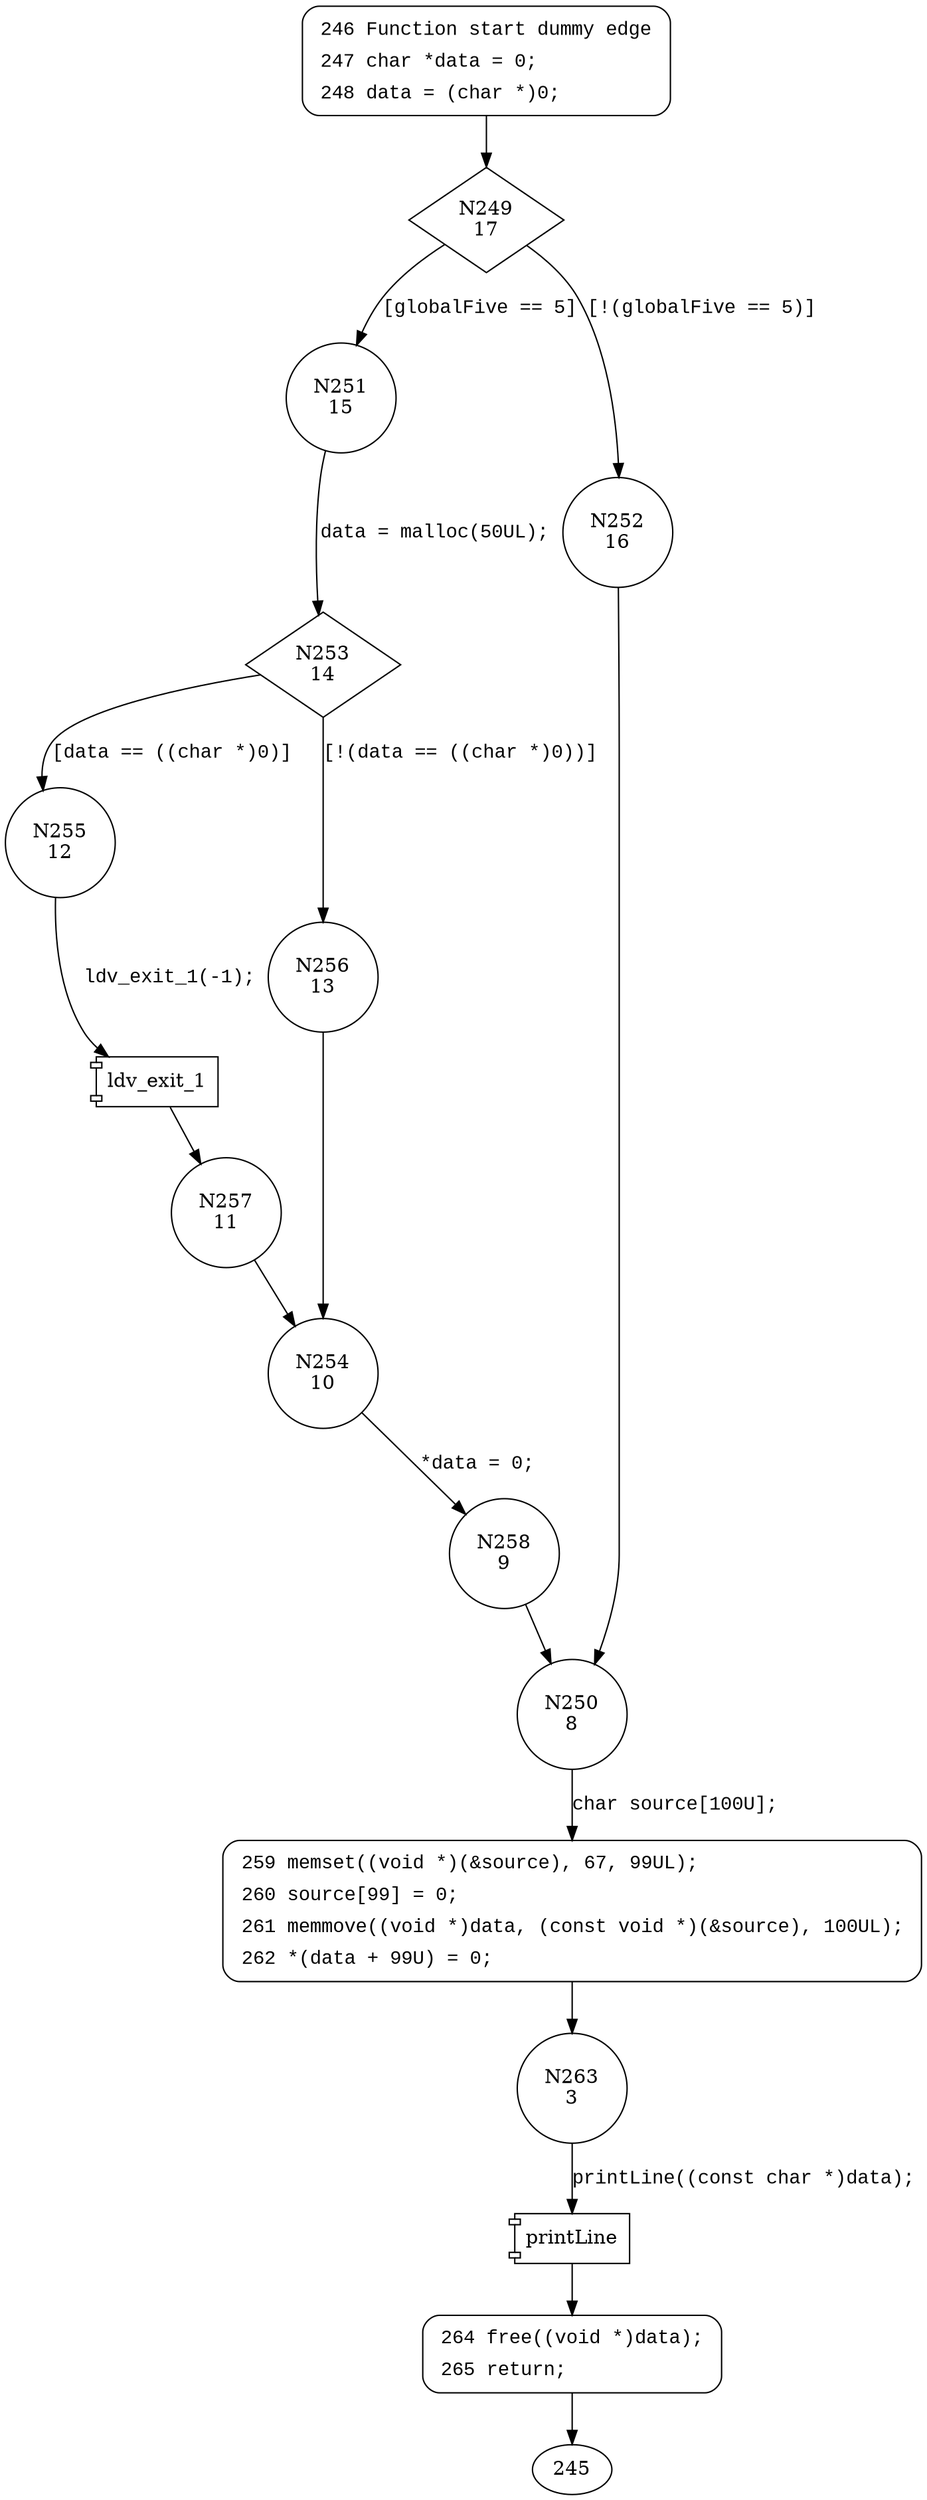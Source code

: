 digraph CWE122_Heap_Based_Buffer_Overflow__c_CWE805_char_memmove_14_bad {
249 [shape="diamond" label="N249\n17"]
251 [shape="circle" label="N251\n15"]
252 [shape="circle" label="N252\n16"]
250 [shape="circle" label="N250\n8"]
259 [shape="circle" label="N259\n7"]
263 [shape="circle" label="N263\n3"]
264 [shape="circle" label="N264\n2"]
253 [shape="diamond" label="N253\n14"]
255 [shape="circle" label="N255\n12"]
256 [shape="circle" label="N256\n13"]
254 [shape="circle" label="N254\n10"]
258 [shape="circle" label="N258\n9"]
257 [shape="circle" label="N257\n11"]
246 [style="filled,bold" penwidth="1" fillcolor="white" fontname="Courier New" shape="Mrecord" label=<<table border="0" cellborder="0" cellpadding="3" bgcolor="white"><tr><td align="right">246</td><td align="left">Function start dummy edge</td></tr><tr><td align="right">247</td><td align="left">char *data = 0;</td></tr><tr><td align="right">248</td><td align="left">data = (char *)0;</td></tr></table>>]
246 -> 249[label=""]
259 [style="filled,bold" penwidth="1" fillcolor="white" fontname="Courier New" shape="Mrecord" label=<<table border="0" cellborder="0" cellpadding="3" bgcolor="white"><tr><td align="right">259</td><td align="left">memset((void *)(&amp;source), 67, 99UL);</td></tr><tr><td align="right">260</td><td align="left">source[99] = 0;</td></tr><tr><td align="right">261</td><td align="left">memmove((void *)data, (const void *)(&amp;source), 100UL);</td></tr><tr><td align="right">262</td><td align="left">*(data + 99U) = 0;</td></tr></table>>]
259 -> 263[label=""]
264 [style="filled,bold" penwidth="1" fillcolor="white" fontname="Courier New" shape="Mrecord" label=<<table border="0" cellborder="0" cellpadding="3" bgcolor="white"><tr><td align="right">264</td><td align="left">free((void *)data);</td></tr><tr><td align="right">265</td><td align="left">return;</td></tr></table>>]
264 -> 245[label=""]
249 -> 251 [label="[globalFive == 5]" fontname="Courier New"]
249 -> 252 [label="[!(globalFive == 5)]" fontname="Courier New"]
250 -> 259 [label="char source[100U];" fontname="Courier New"]
100010 [shape="component" label="printLine"]
263 -> 100010 [label="printLine((const char *)data);" fontname="Courier New"]
100010 -> 264 [label="" fontname="Courier New"]
251 -> 253 [label="data = malloc(50UL);" fontname="Courier New"]
253 -> 255 [label="[data == ((char *)0)]" fontname="Courier New"]
253 -> 256 [label="[!(data == ((char *)0))]" fontname="Courier New"]
254 -> 258 [label="*data = 0;" fontname="Courier New"]
100011 [shape="component" label="ldv_exit_1"]
255 -> 100011 [label="ldv_exit_1(-1);" fontname="Courier New"]
100011 -> 257 [label="" fontname="Courier New"]
252 -> 250 [label="" fontname="Courier New"]
256 -> 254 [label="" fontname="Courier New"]
258 -> 250 [label="" fontname="Courier New"]
257 -> 254 [label="" fontname="Courier New"]
}